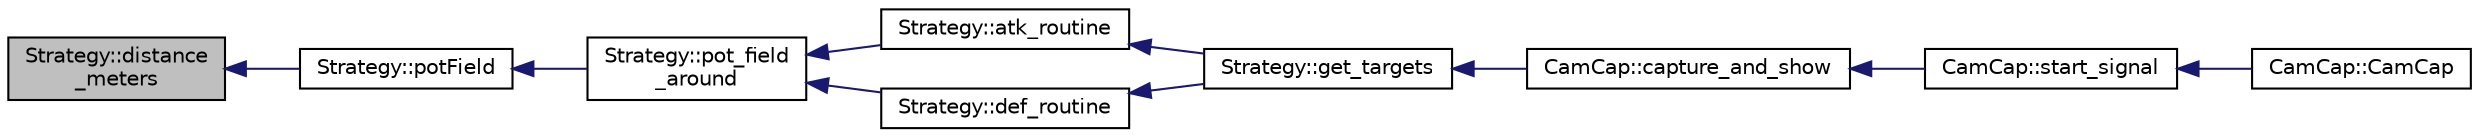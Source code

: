 digraph "Strategy::distance_meters"
{
 // INTERACTIVE_SVG=YES
  edge [fontname="Helvetica",fontsize="10",labelfontname="Helvetica",labelfontsize="10"];
  node [fontname="Helvetica",fontsize="10",shape=record];
  rankdir="LR";
  Node124 [label="Strategy::distance\l_meters",height=0.2,width=0.4,color="black", fillcolor="grey75", style="filled", fontcolor="black"];
  Node124 -> Node125 [dir="back",color="midnightblue",fontsize="10",style="solid",fontname="Helvetica"];
  Node125 [label="Strategy::potField",height=0.2,width=0.4,color="black", fillcolor="white", style="filled",URL="$class_strategy.html#ac26f11116f795185176383122f9f088c"];
  Node125 -> Node126 [dir="back",color="midnightblue",fontsize="10",style="solid",fontname="Helvetica"];
  Node126 [label="Strategy::pot_field\l_around",height=0.2,width=0.4,color="black", fillcolor="white", style="filled",URL="$class_strategy.html#aef2ebe9a76fdb114d547f024e332b3d3"];
  Node126 -> Node127 [dir="back",color="midnightblue",fontsize="10",style="solid",fontname="Helvetica"];
  Node127 [label="Strategy::atk_routine",height=0.2,width=0.4,color="black", fillcolor="white", style="filled",URL="$class_strategy.html#a7af0ec883fe9e80c31cf030ce203f956"];
  Node127 -> Node128 [dir="back",color="midnightblue",fontsize="10",style="solid",fontname="Helvetica"];
  Node128 [label="Strategy::get_targets",height=0.2,width=0.4,color="black", fillcolor="white", style="filled",URL="$class_strategy.html#ab1c455b23e8b7f3377132a3e243f8f76"];
  Node128 -> Node129 [dir="back",color="midnightblue",fontsize="10",style="solid",fontname="Helvetica"];
  Node129 [label="CamCap::capture_and_show",height=0.2,width=0.4,color="black", fillcolor="white", style="filled",URL="$class_cam_cap.html#a87f384c5fec40a0ccfd7833347fec0df",tooltip="Captures camera frames and shows it in the interface. "];
  Node129 -> Node130 [dir="back",color="midnightblue",fontsize="10",style="solid",fontname="Helvetica"];
  Node130 [label="CamCap::start_signal",height=0.2,width=0.4,color="black", fillcolor="white", style="filled",URL="$class_cam_cap.html#ae676e6624dd821ad494a80e68a41e249",tooltip="Interface adjustments after &#39;start&#39; button is clicked. "];
  Node130 -> Node131 [dir="back",color="midnightblue",fontsize="10",style="solid",fontname="Helvetica"];
  Node131 [label="CamCap::CamCap",height=0.2,width=0.4,color="black", fillcolor="white", style="filled",URL="$class_cam_cap.html#afe0db98a5f72bc9b261dcb78e2840da6",tooltip="Constructor of a CamCap object. "];
  Node126 -> Node132 [dir="back",color="midnightblue",fontsize="10",style="solid",fontname="Helvetica"];
  Node132 [label="Strategy::def_routine",height=0.2,width=0.4,color="black", fillcolor="white", style="filled",URL="$class_strategy.html#a304c52736ec76d275adda7eeacdd430c"];
  Node132 -> Node128 [dir="back",color="midnightblue",fontsize="10",style="solid",fontname="Helvetica"];
}
